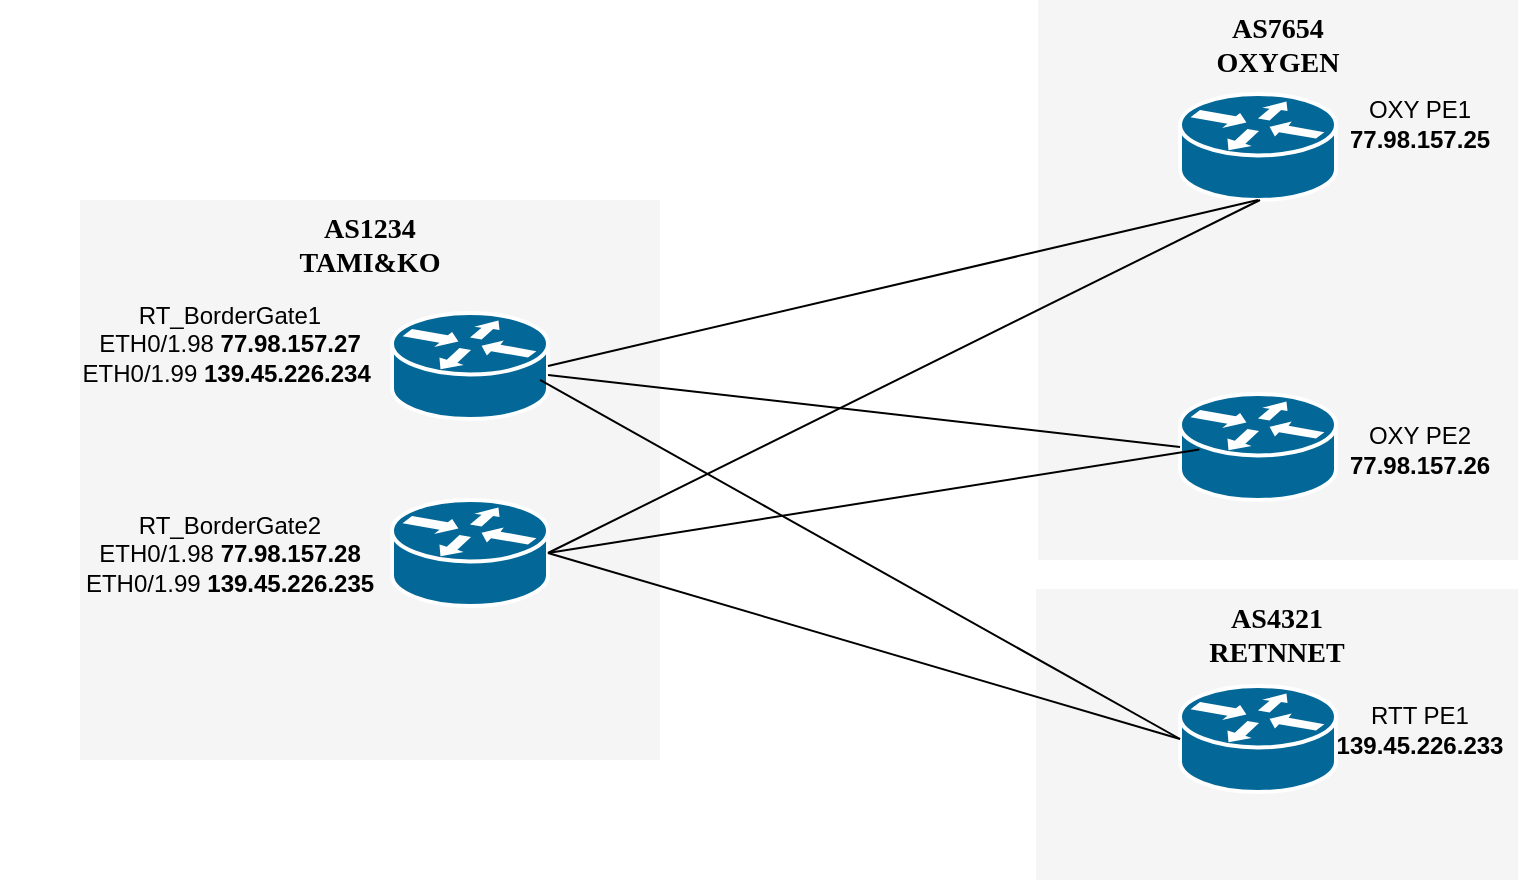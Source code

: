 <mxfile version="26.2.14">
  <diagram name="Page-1" id="c37626ed-c26b-45fb-9056-f9ebc6bb27b6">
    <mxGraphModel dx="1111" dy="484" grid="1" gridSize="10" guides="1" tooltips="1" connect="1" arrows="1" fold="1" page="1" pageScale="1" pageWidth="1100" pageHeight="850" background="none" math="0" shadow="0">
      <root>
        <mxCell id="0" />
        <mxCell id="1" parent="0" />
        <mxCell id="vIgWRlNsybCG9XXFxt1k-7" value="AS7654&lt;div&gt;OXYGEN&lt;/div&gt;" style="whiteSpace=wrap;html=1;rounded=0;shadow=0;comic=0;strokeWidth=1;fontFamily=Verdana;fontSize=14;fillColor=#f5f5f5;strokeColor=none;verticalAlign=top;fontStyle=1" vertex="1" parent="1">
          <mxGeometry x="529" y="70" width="240" height="280" as="geometry" />
        </mxCell>
        <mxCell id="1c7a67bf8fd3230f-83" value="AS1234&lt;div&gt;TAMI&amp;amp;KO&lt;/div&gt;" style="whiteSpace=wrap;html=1;rounded=0;shadow=0;comic=0;strokeWidth=1;fontFamily=Verdana;fontSize=14;fillColor=#f5f5f5;strokeColor=none;verticalAlign=top;fontStyle=1" parent="1" vertex="1">
          <mxGeometry x="50" y="170" width="290" height="280" as="geometry" />
        </mxCell>
        <mxCell id="1c7a67bf8fd3230f-46" value="" style="shape=mxgraph.cisco.routers.router;html=1;dashed=0;fillColor=#036897;strokeColor=#ffffff;strokeWidth=2;verticalLabelPosition=bottom;verticalAlign=top;rounded=0;shadow=0;comic=0;fontFamily=Verdana;fontSize=12;" parent="1" vertex="1">
          <mxGeometry x="206" y="226.5" width="78" height="53" as="geometry" />
        </mxCell>
        <mxCell id="1c7a67bf8fd3230f-47" value="" style="shape=mxgraph.cisco.routers.router;html=1;dashed=0;fillColor=#036897;strokeColor=#ffffff;strokeWidth=2;verticalLabelPosition=bottom;verticalAlign=top;rounded=0;shadow=0;comic=0;fontFamily=Verdana;fontSize=12;" parent="1" vertex="1">
          <mxGeometry x="206" y="320" width="78" height="53" as="geometry" />
        </mxCell>
        <mxCell id="1c7a67bf8fd3230f-48" value="" style="shape=mxgraph.cisco.routers.router;html=1;dashed=0;fillColor=#036897;strokeColor=#ffffff;strokeWidth=2;verticalLabelPosition=bottom;verticalAlign=top;rounded=0;shadow=0;comic=0;fontFamily=Verdana;fontSize=12;" parent="1" vertex="1">
          <mxGeometry x="600" y="117" width="78" height="53" as="geometry" />
        </mxCell>
        <mxCell id="vIgWRlNsybCG9XXFxt1k-6" value="" style="shape=mxgraph.cisco.routers.router;html=1;dashed=0;fillColor=#036897;strokeColor=#ffffff;strokeWidth=2;verticalLabelPosition=bottom;verticalAlign=top;rounded=0;shadow=0;comic=0;fontFamily=Verdana;fontSize=12;" vertex="1" parent="1">
          <mxGeometry x="600" y="267" width="78" height="53" as="geometry" />
        </mxCell>
        <mxCell id="vIgWRlNsybCG9XXFxt1k-8" value="AS4321&lt;div&gt;RETNNET&lt;/div&gt;" style="whiteSpace=wrap;html=1;rounded=0;shadow=0;comic=0;strokeWidth=1;fontFamily=Verdana;fontSize=14;fillColor=#f5f5f5;strokeColor=none;verticalAlign=top;fontStyle=1" vertex="1" parent="1">
          <mxGeometry x="528" y="364.5" width="241" height="145.5" as="geometry" />
        </mxCell>
        <mxCell id="vIgWRlNsybCG9XXFxt1k-9" value="" style="shape=mxgraph.cisco.routers.router;html=1;dashed=0;fillColor=#036897;strokeColor=#ffffff;strokeWidth=2;verticalLabelPosition=bottom;verticalAlign=top;rounded=0;shadow=0;comic=0;fontFamily=Verdana;fontSize=12;" vertex="1" parent="1">
          <mxGeometry x="600" y="413" width="78" height="53" as="geometry" />
        </mxCell>
        <mxCell id="vIgWRlNsybCG9XXFxt1k-10" value="" style="endArrow=none;html=1;rounded=0;entryX=0.5;entryY=1;entryDx=0;entryDy=0;entryPerimeter=0;exitX=1;exitY=0.5;exitDx=0;exitDy=0;exitPerimeter=0;" edge="1" parent="1" source="1c7a67bf8fd3230f-46" target="1c7a67bf8fd3230f-48">
          <mxGeometry width="50" height="50" relative="1" as="geometry">
            <mxPoint x="820" y="360" as="sourcePoint" />
            <mxPoint x="870" y="310" as="targetPoint" />
          </mxGeometry>
        </mxCell>
        <mxCell id="vIgWRlNsybCG9XXFxt1k-11" value="" style="endArrow=none;html=1;rounded=0;exitX=1;exitY=0.5;exitDx=0;exitDy=0;exitPerimeter=0;" edge="1" parent="1" source="1c7a67bf8fd3230f-47">
          <mxGeometry width="50" height="50" relative="1" as="geometry">
            <mxPoint x="820" y="360" as="sourcePoint" />
            <mxPoint x="640" y="170" as="targetPoint" />
          </mxGeometry>
        </mxCell>
        <mxCell id="vIgWRlNsybCG9XXFxt1k-12" value="" style="endArrow=none;html=1;rounded=0;entryX=0;entryY=0.5;entryDx=0;entryDy=0;entryPerimeter=0;" edge="1" parent="1" source="1c7a67bf8fd3230f-46" target="vIgWRlNsybCG9XXFxt1k-6">
          <mxGeometry width="50" height="50" relative="1" as="geometry">
            <mxPoint x="820" y="360" as="sourcePoint" />
            <mxPoint x="870" y="310" as="targetPoint" />
          </mxGeometry>
        </mxCell>
        <mxCell id="vIgWRlNsybCG9XXFxt1k-13" value="" style="endArrow=none;html=1;rounded=0;entryX=0.124;entryY=0.523;entryDx=0;entryDy=0;entryPerimeter=0;exitX=1;exitY=0.5;exitDx=0;exitDy=0;exitPerimeter=0;" edge="1" parent="1" source="1c7a67bf8fd3230f-47" target="vIgWRlNsybCG9XXFxt1k-6">
          <mxGeometry width="50" height="50" relative="1" as="geometry">
            <mxPoint x="820" y="360" as="sourcePoint" />
            <mxPoint x="870" y="310" as="targetPoint" />
          </mxGeometry>
        </mxCell>
        <mxCell id="vIgWRlNsybCG9XXFxt1k-14" value="" style="endArrow=none;html=1;rounded=0;entryX=0;entryY=0.5;entryDx=0;entryDy=0;entryPerimeter=0;exitX=0.949;exitY=0.632;exitDx=0;exitDy=0;exitPerimeter=0;" edge="1" parent="1" source="1c7a67bf8fd3230f-46" target="vIgWRlNsybCG9XXFxt1k-9">
          <mxGeometry width="50" height="50" relative="1" as="geometry">
            <mxPoint x="820" y="360" as="sourcePoint" />
            <mxPoint x="870" y="310" as="targetPoint" />
          </mxGeometry>
        </mxCell>
        <mxCell id="vIgWRlNsybCG9XXFxt1k-15" value="" style="endArrow=none;html=1;rounded=0;entryX=0;entryY=0.5;entryDx=0;entryDy=0;entryPerimeter=0;exitX=1;exitY=0.5;exitDx=0;exitDy=0;exitPerimeter=0;" edge="1" parent="1" source="1c7a67bf8fd3230f-47" target="vIgWRlNsybCG9XXFxt1k-9">
          <mxGeometry width="50" height="50" relative="1" as="geometry">
            <mxPoint x="820" y="360" as="sourcePoint" />
            <mxPoint x="870" y="310" as="targetPoint" />
          </mxGeometry>
        </mxCell>
        <mxCell id="vIgWRlNsybCG9XXFxt1k-17" value="RT_BorderGate1&lt;div&gt;ETH0/1.98&amp;nbsp;&lt;span style=&quot;background-color: transparent; color: light-dark(rgb(0, 0, 0), rgb(255, 255, 255));&quot;&gt;&lt;b&gt;77.98.157.27&lt;/b&gt;&lt;/span&gt;&lt;/div&gt;&lt;div&gt;ETH0/1.99&amp;nbsp;&lt;b&gt;139.45.226.234&amp;nbsp;&lt;/b&gt;&lt;/div&gt;" style="text;strokeColor=none;align=center;fillColor=none;html=1;verticalAlign=middle;whiteSpace=wrap;rounded=0;" vertex="1" parent="1">
          <mxGeometry x="10" y="226.5" width="230" height="30" as="geometry" />
        </mxCell>
        <mxCell id="vIgWRlNsybCG9XXFxt1k-18" value="RT_BorderGate2&lt;div&gt;&lt;div&gt;ETH0/1.98&amp;nbsp;&lt;span style=&quot;background-color: transparent; color: light-dark(rgb(0, 0, 0), rgb(255, 255, 255));&quot;&gt;&lt;b&gt;77.98.157.28&lt;/b&gt;&lt;/span&gt;&lt;/div&gt;&lt;div&gt;ETH0/1.99&amp;nbsp;&lt;b&gt;139.45.226.235&lt;/b&gt;&lt;/div&gt;&lt;/div&gt;" style="text;strokeColor=none;align=center;fillColor=none;html=1;verticalAlign=middle;whiteSpace=wrap;rounded=0;" vertex="1" parent="1">
          <mxGeometry x="95" y="331.5" width="60" height="30" as="geometry" />
        </mxCell>
        <mxCell id="vIgWRlNsybCG9XXFxt1k-19" value="OXY PE1&lt;div&gt;&lt;b&gt;77.98.157.25&lt;/b&gt;&lt;/div&gt;" style="text;strokeColor=none;align=center;fillColor=none;html=1;verticalAlign=middle;whiteSpace=wrap;rounded=0;" vertex="1" parent="1">
          <mxGeometry x="690" y="117" width="60" height="30" as="geometry" />
        </mxCell>
        <mxCell id="vIgWRlNsybCG9XXFxt1k-20" value="OXY PE2&lt;div&gt;&lt;b&gt;77.98.157.26&lt;/b&gt;&lt;/div&gt;" style="text;strokeColor=none;align=center;fillColor=none;html=1;verticalAlign=middle;whiteSpace=wrap;rounded=0;" vertex="1" parent="1">
          <mxGeometry x="690" y="279.5" width="60" height="30" as="geometry" />
        </mxCell>
        <mxCell id="vIgWRlNsybCG9XXFxt1k-21" value="RTT PE1&lt;div&gt;&lt;b&gt;139.45.226.233&lt;/b&gt;&lt;/div&gt;" style="text;strokeColor=none;align=center;fillColor=none;html=1;verticalAlign=middle;whiteSpace=wrap;rounded=0;" vertex="1" parent="1">
          <mxGeometry x="690" y="420" width="60" height="30" as="geometry" />
        </mxCell>
      </root>
    </mxGraphModel>
  </diagram>
</mxfile>
